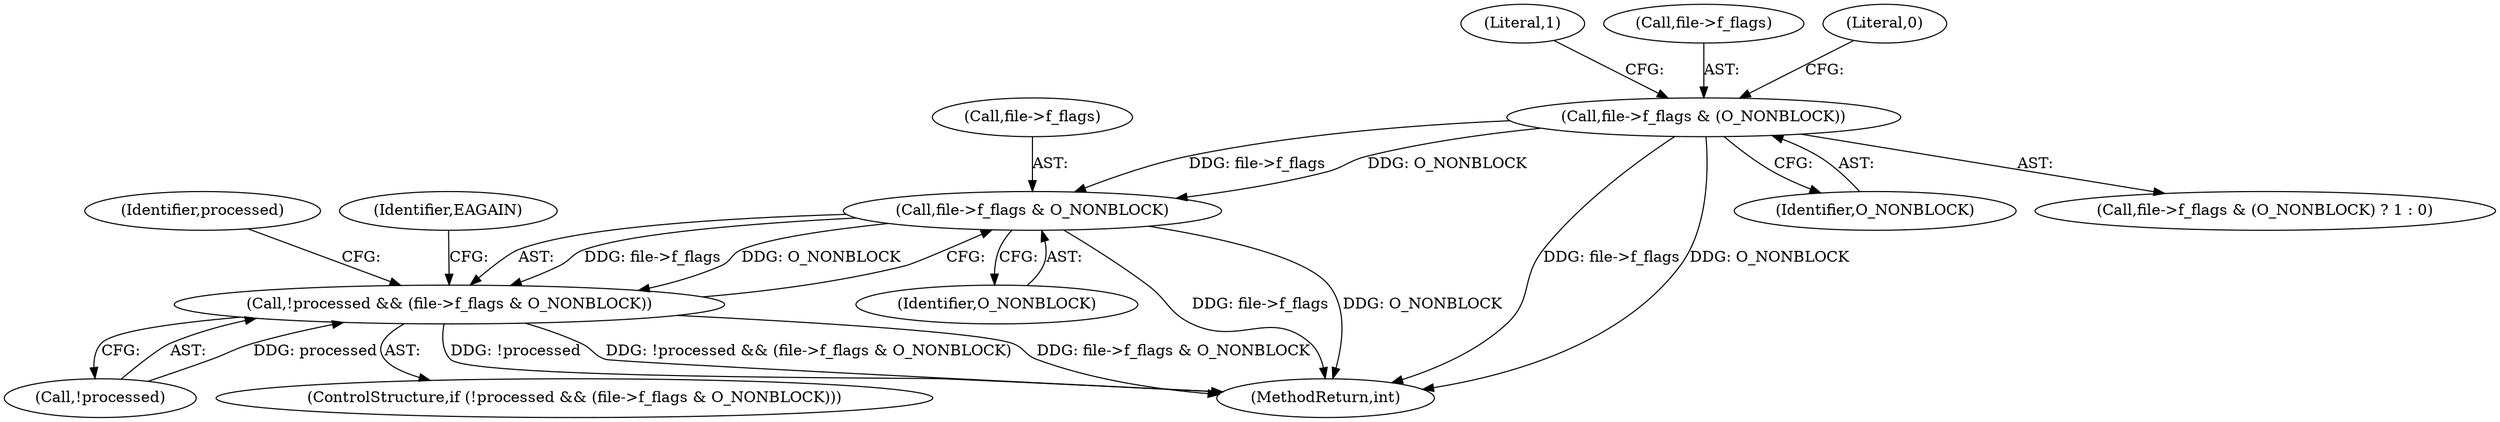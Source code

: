 digraph "0_linux_b769f49463711205d57286e64cf535ed4daf59e9_1@pointer" {
"1000369" [label="(Call,file->f_flags & (O_NONBLOCK))"];
"1000391" [label="(Call,file->f_flags & O_NONBLOCK)"];
"1000388" [label="(Call,!processed && (file->f_flags & O_NONBLOCK))"];
"1000369" [label="(Call,file->f_flags & (O_NONBLOCK))"];
"1000395" [label="(Identifier,O_NONBLOCK)"];
"1000392" [label="(Call,file->f_flags)"];
"1000374" [label="(Literal,1)"];
"1000391" [label="(Call,file->f_flags & O_NONBLOCK)"];
"1000415" [label="(MethodReturn,int)"];
"1000401" [label="(Identifier,processed)"];
"1000373" [label="(Identifier,O_NONBLOCK)"];
"1000388" [label="(Call,!processed && (file->f_flags & O_NONBLOCK))"];
"1000389" [label="(Call,!processed)"];
"1000398" [label="(Identifier,EAGAIN)"];
"1000370" [label="(Call,file->f_flags)"];
"1000387" [label="(ControlStructure,if (!processed && (file->f_flags & O_NONBLOCK)))"];
"1000368" [label="(Call,file->f_flags & (O_NONBLOCK) ? 1 : 0)"];
"1000375" [label="(Literal,0)"];
"1000369" -> "1000368"  [label="AST: "];
"1000369" -> "1000373"  [label="CFG: "];
"1000370" -> "1000369"  [label="AST: "];
"1000373" -> "1000369"  [label="AST: "];
"1000374" -> "1000369"  [label="CFG: "];
"1000375" -> "1000369"  [label="CFG: "];
"1000369" -> "1000415"  [label="DDG: file->f_flags"];
"1000369" -> "1000415"  [label="DDG: O_NONBLOCK"];
"1000369" -> "1000391"  [label="DDG: file->f_flags"];
"1000369" -> "1000391"  [label="DDG: O_NONBLOCK"];
"1000391" -> "1000388"  [label="AST: "];
"1000391" -> "1000395"  [label="CFG: "];
"1000392" -> "1000391"  [label="AST: "];
"1000395" -> "1000391"  [label="AST: "];
"1000388" -> "1000391"  [label="CFG: "];
"1000391" -> "1000415"  [label="DDG: file->f_flags"];
"1000391" -> "1000415"  [label="DDG: O_NONBLOCK"];
"1000391" -> "1000388"  [label="DDG: file->f_flags"];
"1000391" -> "1000388"  [label="DDG: O_NONBLOCK"];
"1000388" -> "1000387"  [label="AST: "];
"1000388" -> "1000389"  [label="CFG: "];
"1000389" -> "1000388"  [label="AST: "];
"1000398" -> "1000388"  [label="CFG: "];
"1000401" -> "1000388"  [label="CFG: "];
"1000388" -> "1000415"  [label="DDG: !processed"];
"1000388" -> "1000415"  [label="DDG: !processed && (file->f_flags & O_NONBLOCK)"];
"1000388" -> "1000415"  [label="DDG: file->f_flags & O_NONBLOCK"];
"1000389" -> "1000388"  [label="DDG: processed"];
}

